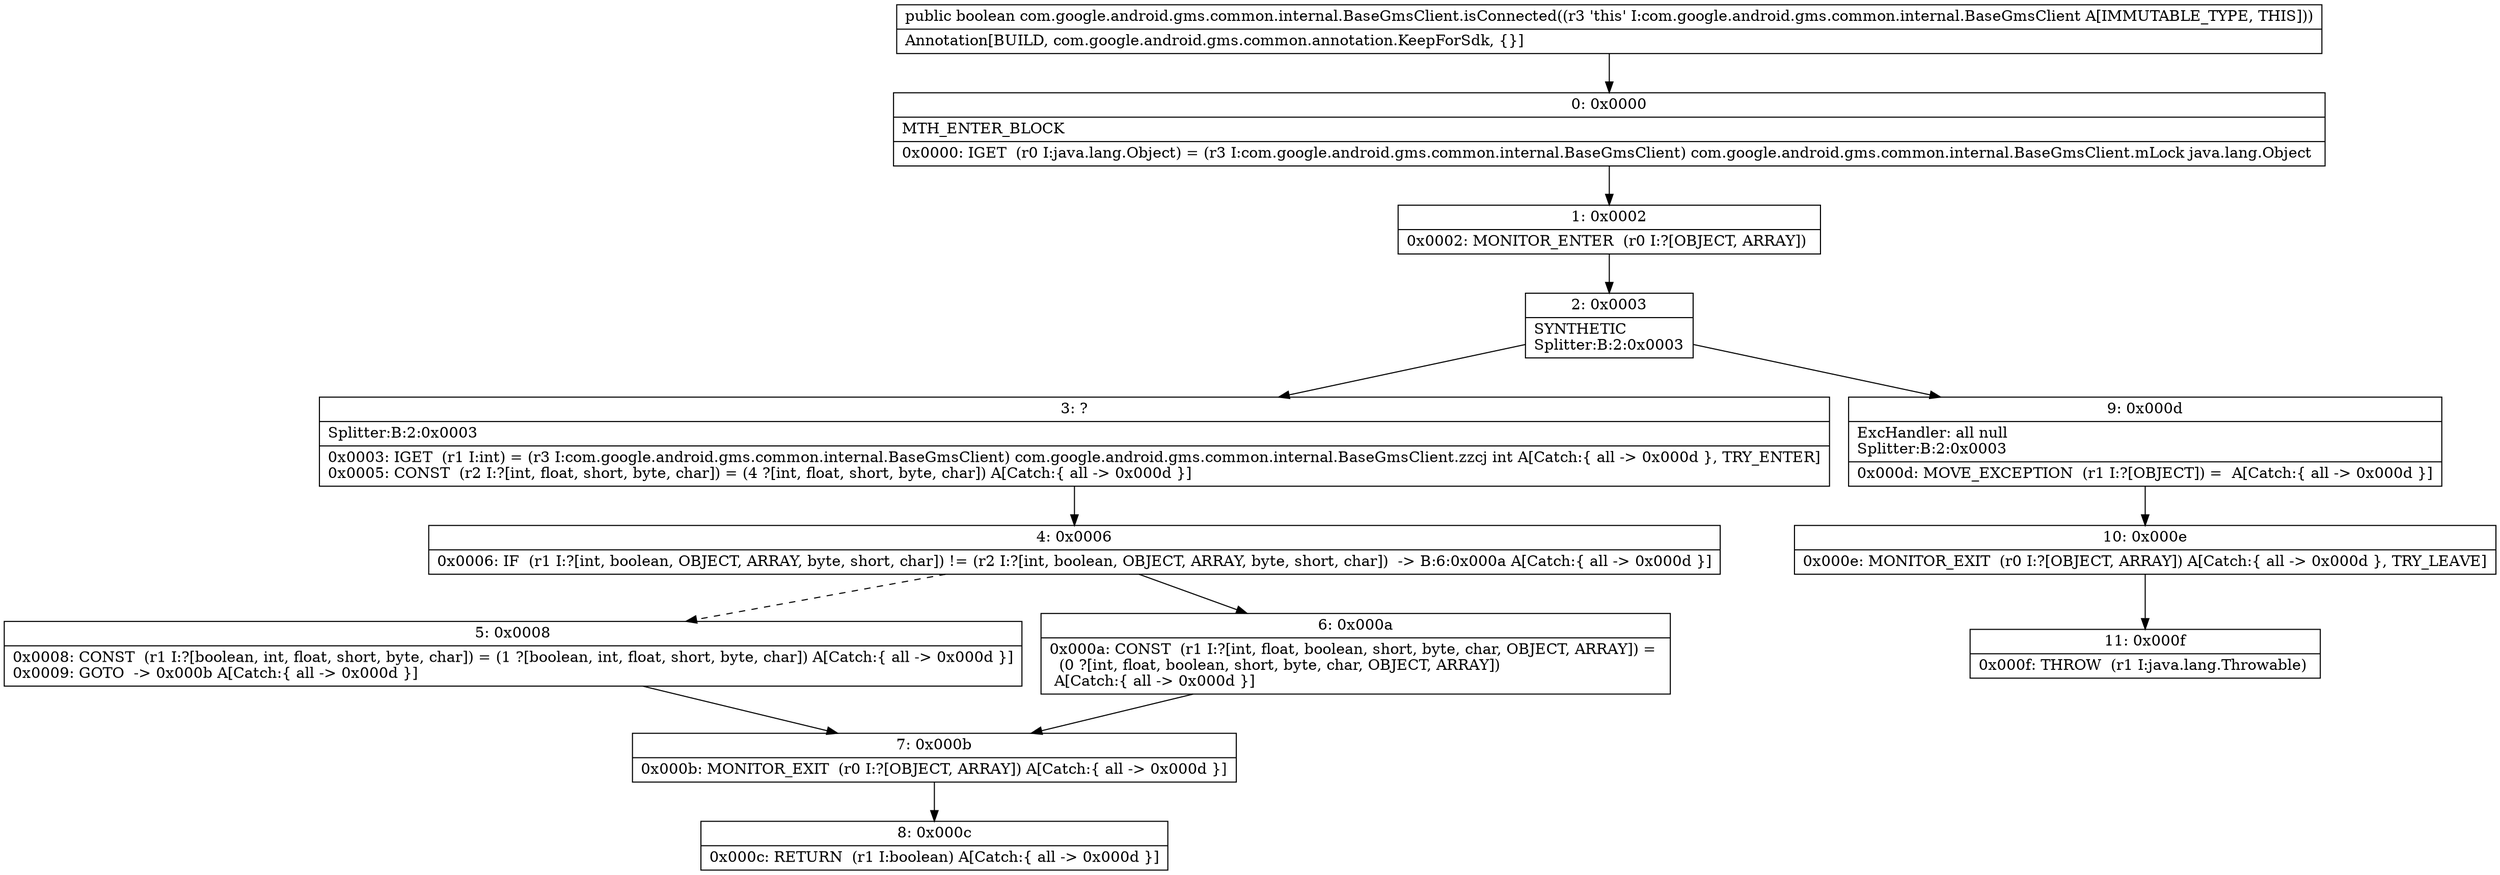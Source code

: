 digraph "CFG forcom.google.android.gms.common.internal.BaseGmsClient.isConnected()Z" {
Node_0 [shape=record,label="{0\:\ 0x0000|MTH_ENTER_BLOCK\l|0x0000: IGET  (r0 I:java.lang.Object) = (r3 I:com.google.android.gms.common.internal.BaseGmsClient) com.google.android.gms.common.internal.BaseGmsClient.mLock java.lang.Object \l}"];
Node_1 [shape=record,label="{1\:\ 0x0002|0x0002: MONITOR_ENTER  (r0 I:?[OBJECT, ARRAY]) \l}"];
Node_2 [shape=record,label="{2\:\ 0x0003|SYNTHETIC\lSplitter:B:2:0x0003\l}"];
Node_3 [shape=record,label="{3\:\ ?|Splitter:B:2:0x0003\l|0x0003: IGET  (r1 I:int) = (r3 I:com.google.android.gms.common.internal.BaseGmsClient) com.google.android.gms.common.internal.BaseGmsClient.zzcj int A[Catch:\{ all \-\> 0x000d \}, TRY_ENTER]\l0x0005: CONST  (r2 I:?[int, float, short, byte, char]) = (4 ?[int, float, short, byte, char]) A[Catch:\{ all \-\> 0x000d \}]\l}"];
Node_4 [shape=record,label="{4\:\ 0x0006|0x0006: IF  (r1 I:?[int, boolean, OBJECT, ARRAY, byte, short, char]) != (r2 I:?[int, boolean, OBJECT, ARRAY, byte, short, char])  \-\> B:6:0x000a A[Catch:\{ all \-\> 0x000d \}]\l}"];
Node_5 [shape=record,label="{5\:\ 0x0008|0x0008: CONST  (r1 I:?[boolean, int, float, short, byte, char]) = (1 ?[boolean, int, float, short, byte, char]) A[Catch:\{ all \-\> 0x000d \}]\l0x0009: GOTO  \-\> 0x000b A[Catch:\{ all \-\> 0x000d \}]\l}"];
Node_6 [shape=record,label="{6\:\ 0x000a|0x000a: CONST  (r1 I:?[int, float, boolean, short, byte, char, OBJECT, ARRAY]) = \l  (0 ?[int, float, boolean, short, byte, char, OBJECT, ARRAY])\l A[Catch:\{ all \-\> 0x000d \}]\l}"];
Node_7 [shape=record,label="{7\:\ 0x000b|0x000b: MONITOR_EXIT  (r0 I:?[OBJECT, ARRAY]) A[Catch:\{ all \-\> 0x000d \}]\l}"];
Node_8 [shape=record,label="{8\:\ 0x000c|0x000c: RETURN  (r1 I:boolean) A[Catch:\{ all \-\> 0x000d \}]\l}"];
Node_9 [shape=record,label="{9\:\ 0x000d|ExcHandler: all null\lSplitter:B:2:0x0003\l|0x000d: MOVE_EXCEPTION  (r1 I:?[OBJECT]) =  A[Catch:\{ all \-\> 0x000d \}]\l}"];
Node_10 [shape=record,label="{10\:\ 0x000e|0x000e: MONITOR_EXIT  (r0 I:?[OBJECT, ARRAY]) A[Catch:\{ all \-\> 0x000d \}, TRY_LEAVE]\l}"];
Node_11 [shape=record,label="{11\:\ 0x000f|0x000f: THROW  (r1 I:java.lang.Throwable) \l}"];
MethodNode[shape=record,label="{public boolean com.google.android.gms.common.internal.BaseGmsClient.isConnected((r3 'this' I:com.google.android.gms.common.internal.BaseGmsClient A[IMMUTABLE_TYPE, THIS]))  | Annotation[BUILD, com.google.android.gms.common.annotation.KeepForSdk, \{\}]\l}"];
MethodNode -> Node_0;
Node_0 -> Node_1;
Node_1 -> Node_2;
Node_2 -> Node_3;
Node_2 -> Node_9;
Node_3 -> Node_4;
Node_4 -> Node_5[style=dashed];
Node_4 -> Node_6;
Node_5 -> Node_7;
Node_6 -> Node_7;
Node_7 -> Node_8;
Node_9 -> Node_10;
Node_10 -> Node_11;
}

